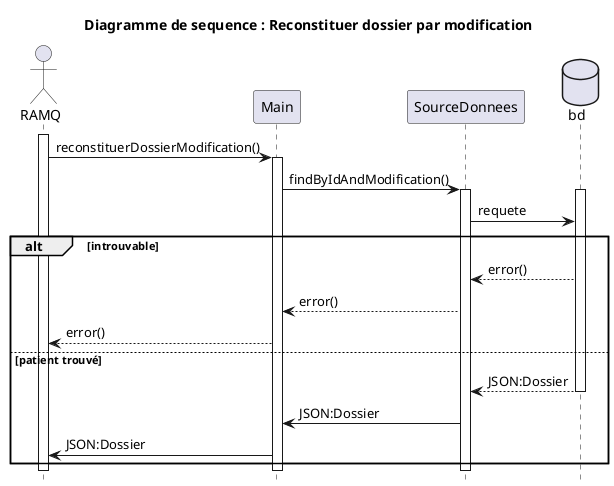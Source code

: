@startuml
title Diagramme de sequence : Reconstituer dossier par modification
hide footbox
Actor "RAMQ" as ramq
activate ramq
hide footbox
ramq -> Main: reconstituerDossierModification()
activate Main
Main -> SourceDonnees: findByIdAndModification()
activate SourceDonnees
database Bd as "bd"
activate Bd
SourceDonnees -> Bd: requete
alt introuvable
Bd --> SourceDonnees: error()
SourceDonnees --> Main: error()
Main --> ramq: error()
else patient trouvé
Bd --> SourceDonnees:JSON:Dossier
deactivate Bd
SourceDonnees -> Main: JSON:Dossier
Main -> ramq: JSON:Dossier
end
deactivate SourceDonnees

deactivate Main
deactivate ramq

@enduml